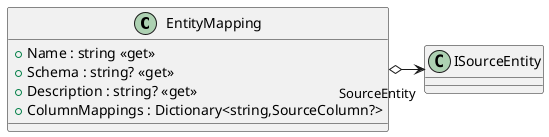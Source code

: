 @startuml
class EntityMapping {
    + Name : string <<get>>
    + Schema : string? <<get>>
    + Description : string? <<get>>
    + ColumnMappings : Dictionary<string,SourceColumn?>
}

EntityMapping o-> "SourceEntity" ISourceEntity
@enduml
